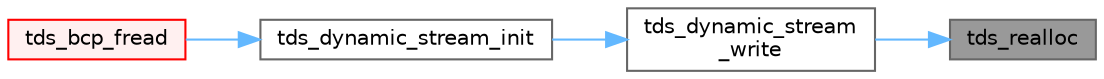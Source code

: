 digraph "tds_realloc"
{
 // LATEX_PDF_SIZE
  bgcolor="transparent";
  edge [fontname=Helvetica,fontsize=10,labelfontname=Helvetica,labelfontsize=10];
  node [fontname=Helvetica,fontsize=10,shape=box,height=0.2,width=0.4];
  rankdir="RL";
  Node1 [id="Node000001",label="tds_realloc",height=0.2,width=0.4,color="gray40", fillcolor="grey60", style="filled", fontcolor="black",tooltip="Reallocate a pointer and update it if success."];
  Node1 -> Node2 [id="edge1_Node000001_Node000002",dir="back",color="steelblue1",style="solid",tooltip=" "];
  Node2 [id="Node000002",label="tds_dynamic_stream\l_write",height=0.2,width=0.4,color="grey40", fillcolor="white", style="filled",URL="$a01467.html#abaf688c85ea04a2392103d519a55d04e",tooltip="Writes data to a dynamic allocated buffer."];
  Node2 -> Node3 [id="edge2_Node000002_Node000003",dir="back",color="steelblue1",style="solid",tooltip=" "];
  Node3 [id="Node000003",label="tds_dynamic_stream_init",height=0.2,width=0.4,color="grey40", fillcolor="white", style="filled",URL="$a01467.html#a4f9e40da6941cb9407d0da5bc3030517",tooltip="Initialize a dynamic output stream."];
  Node3 -> Node4 [id="edge3_Node000003_Node000004",dir="back",color="steelblue1",style="solid",tooltip=" "];
  Node4 [id="Node000004",label="tds_bcp_fread",height=0.2,width=0.4,color="red", fillcolor="#FFF0F0", style="filled",URL="$a00251.html#a86ac92bd8a3c61a413d27150ec9bc202",tooltip="Read a data file, passing the data through iconv()."];
}
